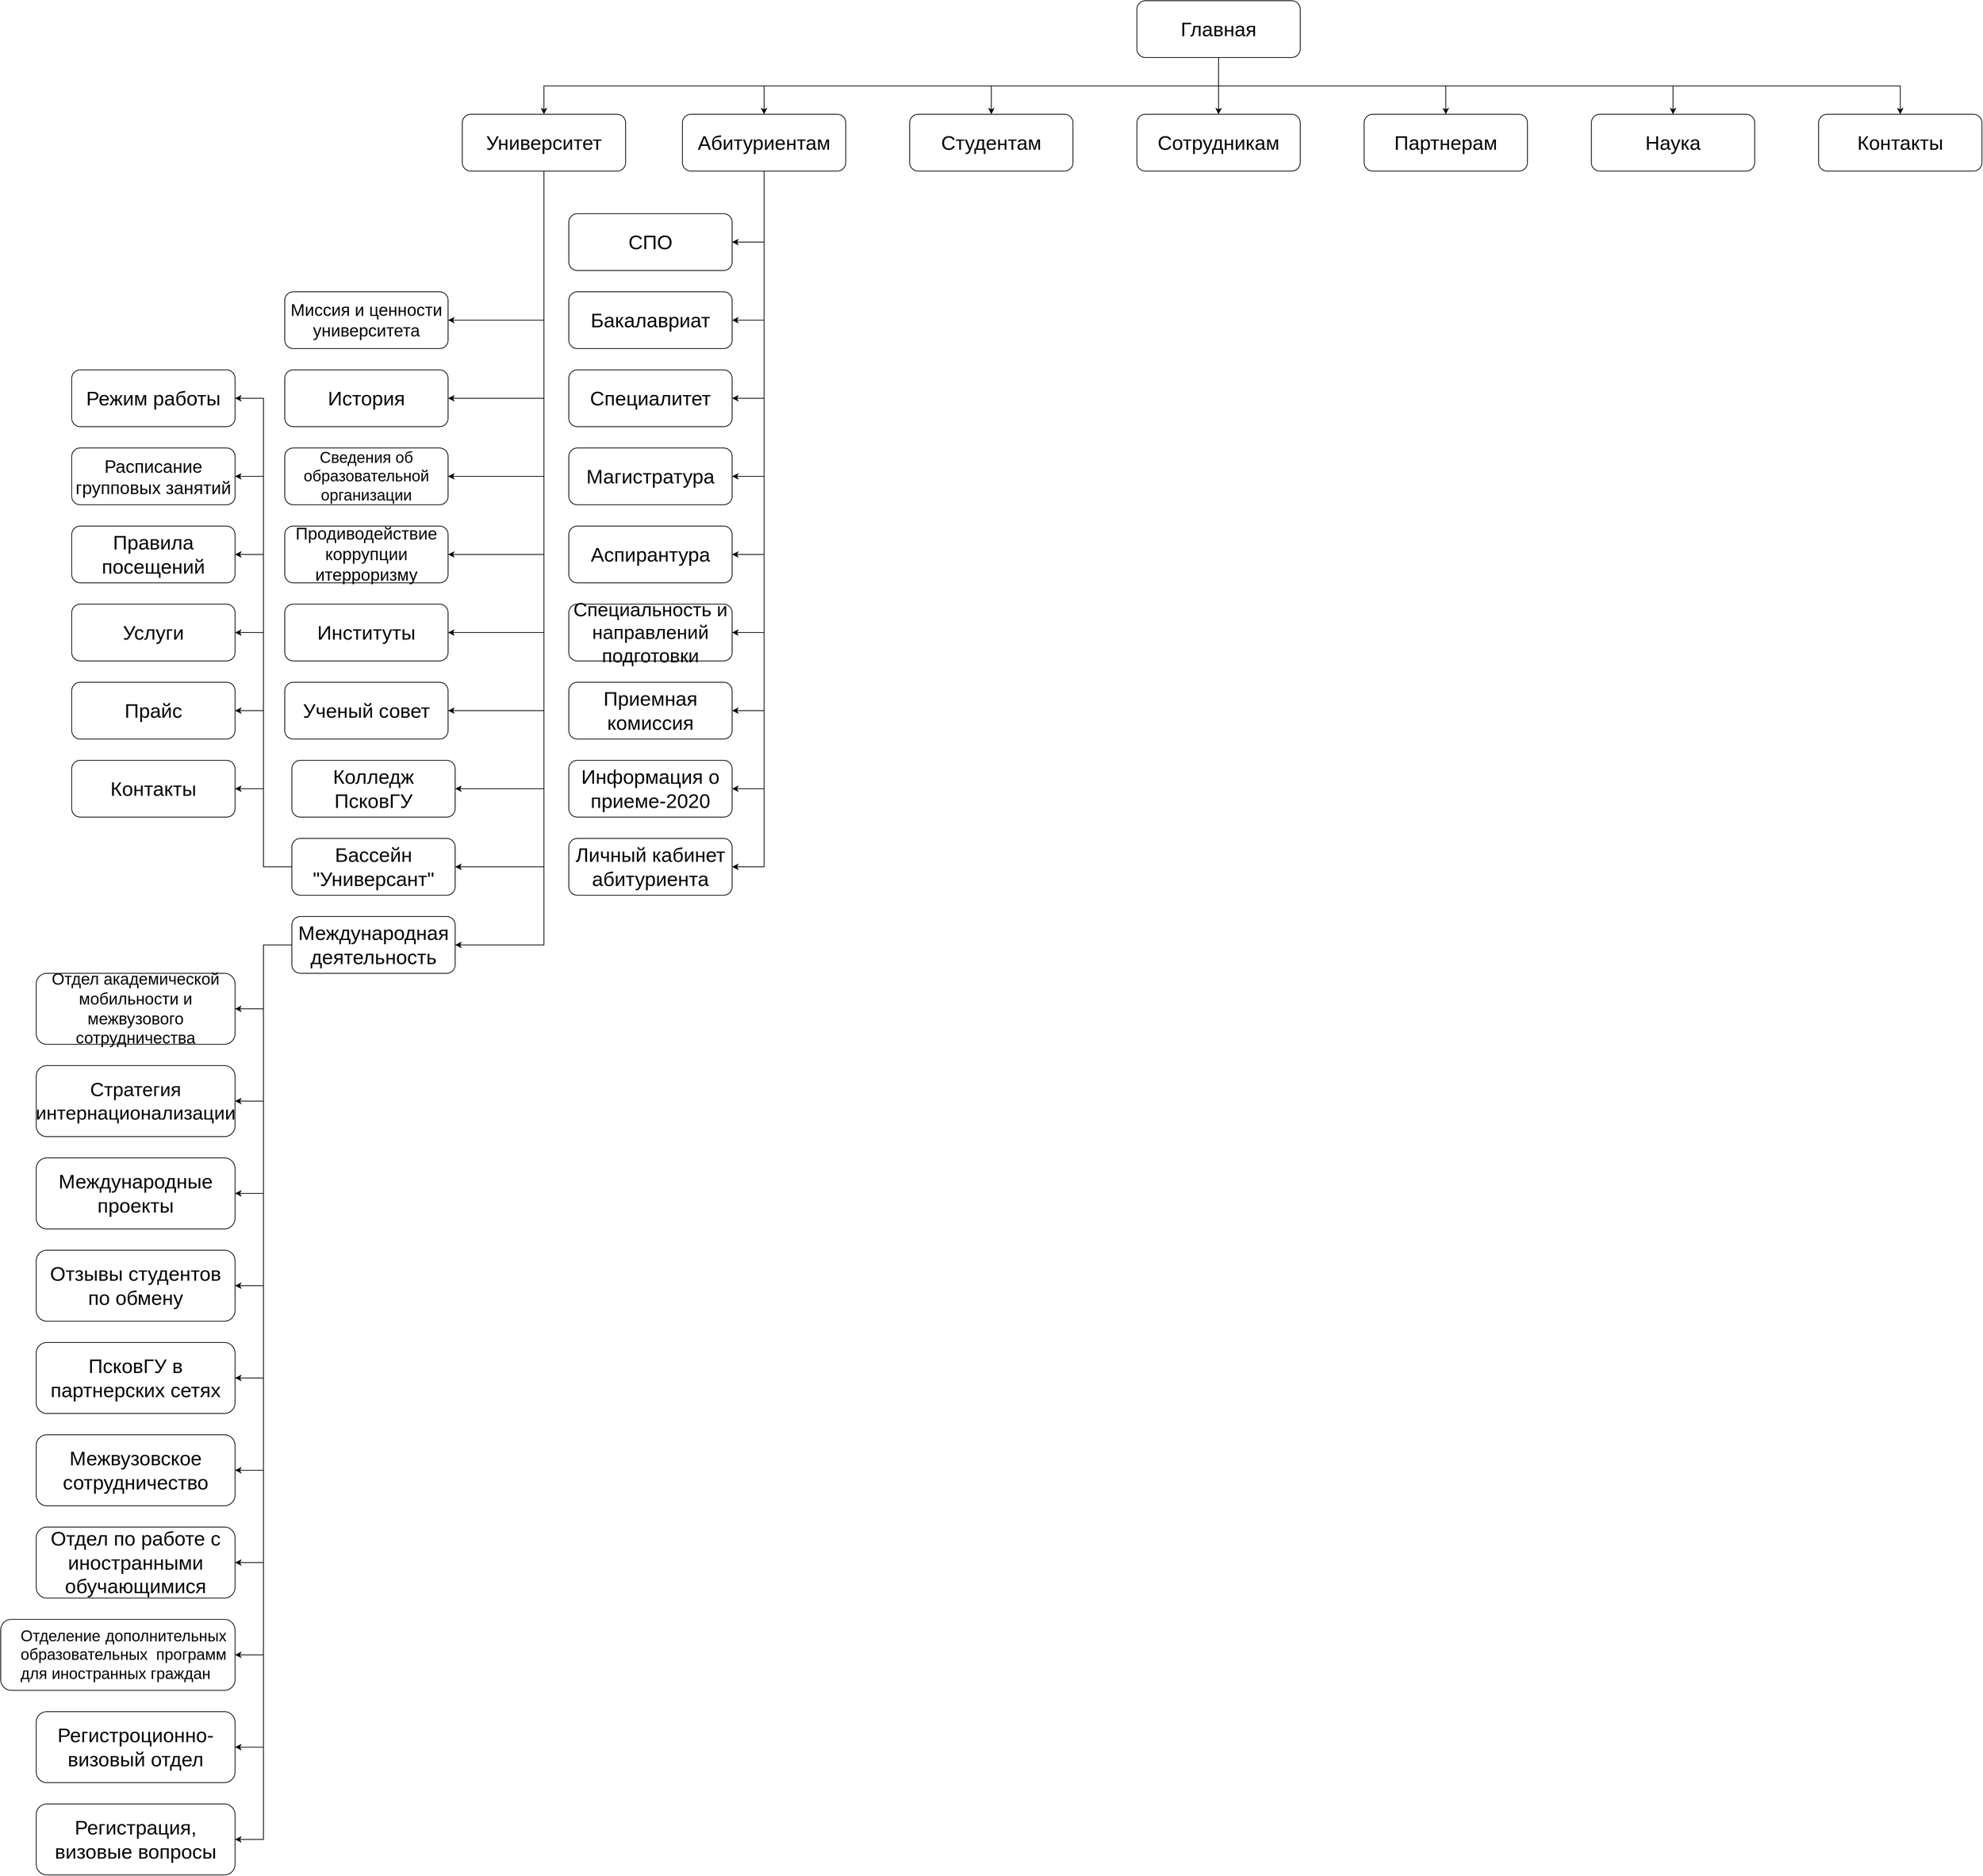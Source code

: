 <mxfile version="20.8.20" type="github">
  <diagram name="Page-1" id="2c0d36ab-eaac-3732-788b-9136903baeff">
    <mxGraphModel dx="4130.5" dy="1369" grid="1" gridSize="10" guides="1" tooltips="1" connect="1" arrows="1" fold="1" page="1" pageScale="1.5" pageWidth="1169" pageHeight="827" background="none" math="0" shadow="0">
      <root>
        <mxCell id="0" />
        <mxCell id="1" parent="0" />
        <mxCell id="hjXKdelXAHmComiaKtAr-131" style="edgeStyle=orthogonalEdgeStyle;rounded=0;orthogonalLoop=1;jettySize=auto;html=1;exitX=0.5;exitY=1;exitDx=0;exitDy=0;entryX=0.5;entryY=0;entryDx=0;entryDy=0;fontSize=28;" edge="1" parent="1" source="hjXKdelXAHmComiaKtAr-123" target="hjXKdelXAHmComiaKtAr-130">
          <mxGeometry relative="1" as="geometry" />
        </mxCell>
        <mxCell id="hjXKdelXAHmComiaKtAr-132" style="edgeStyle=orthogonalEdgeStyle;rounded=0;orthogonalLoop=1;jettySize=auto;html=1;exitX=0.5;exitY=1;exitDx=0;exitDy=0;entryX=0.5;entryY=0;entryDx=0;entryDy=0;fontSize=28;" edge="1" parent="1" source="hjXKdelXAHmComiaKtAr-123" target="hjXKdelXAHmComiaKtAr-124">
          <mxGeometry relative="1" as="geometry" />
        </mxCell>
        <mxCell id="hjXKdelXAHmComiaKtAr-133" style="edgeStyle=orthogonalEdgeStyle;rounded=0;orthogonalLoop=1;jettySize=auto;html=1;exitX=0.5;exitY=1;exitDx=0;exitDy=0;entryX=0.5;entryY=0;entryDx=0;entryDy=0;fontSize=28;" edge="1" parent="1" source="hjXKdelXAHmComiaKtAr-123" target="hjXKdelXAHmComiaKtAr-125">
          <mxGeometry relative="1" as="geometry" />
        </mxCell>
        <mxCell id="hjXKdelXAHmComiaKtAr-134" style="edgeStyle=orthogonalEdgeStyle;rounded=0;orthogonalLoop=1;jettySize=auto;html=1;exitX=0.5;exitY=1;exitDx=0;exitDy=0;entryX=0.5;entryY=0;entryDx=0;entryDy=0;fontSize=28;" edge="1" parent="1" source="hjXKdelXAHmComiaKtAr-123" target="hjXKdelXAHmComiaKtAr-126">
          <mxGeometry relative="1" as="geometry" />
        </mxCell>
        <mxCell id="hjXKdelXAHmComiaKtAr-135" style="edgeStyle=orthogonalEdgeStyle;rounded=0;orthogonalLoop=1;jettySize=auto;html=1;exitX=0.5;exitY=1;exitDx=0;exitDy=0;entryX=0.5;entryY=0;entryDx=0;entryDy=0;fontSize=28;" edge="1" parent="1" source="hjXKdelXAHmComiaKtAr-123" target="hjXKdelXAHmComiaKtAr-129">
          <mxGeometry relative="1" as="geometry" />
        </mxCell>
        <mxCell id="hjXKdelXAHmComiaKtAr-136" style="edgeStyle=orthogonalEdgeStyle;rounded=0;orthogonalLoop=1;jettySize=auto;html=1;exitX=0.5;exitY=1;exitDx=0;exitDy=0;entryX=0.5;entryY=0;entryDx=0;entryDy=0;fontSize=28;" edge="1" parent="1" source="hjXKdelXAHmComiaKtAr-123" target="hjXKdelXAHmComiaKtAr-128">
          <mxGeometry relative="1" as="geometry" />
        </mxCell>
        <mxCell id="hjXKdelXAHmComiaKtAr-137" style="edgeStyle=orthogonalEdgeStyle;rounded=0;orthogonalLoop=1;jettySize=auto;html=1;exitX=0.5;exitY=1;exitDx=0;exitDy=0;fontSize=28;" edge="1" parent="1" source="hjXKdelXAHmComiaKtAr-123" target="hjXKdelXAHmComiaKtAr-127">
          <mxGeometry relative="1" as="geometry" />
        </mxCell>
        <mxCell id="hjXKdelXAHmComiaKtAr-123" value="&lt;font style=&quot;font-size: 28px;&quot;&gt;Главная&lt;/font&gt;" style="rounded=1;whiteSpace=wrap;html=1;" vertex="1" parent="1">
          <mxGeometry x="640" y="80" width="230" height="80" as="geometry" />
        </mxCell>
        <mxCell id="hjXKdelXAHmComiaKtAr-201" style="edgeStyle=orthogonalEdgeStyle;rounded=0;orthogonalLoop=1;jettySize=auto;html=1;exitX=0.5;exitY=1;exitDx=0;exitDy=0;entryX=1;entryY=0.5;entryDx=0;entryDy=0;fontFamily=Helvetica;fontSize=27;fontColor=#000000;" edge="1" parent="1" source="hjXKdelXAHmComiaKtAr-124" target="hjXKdelXAHmComiaKtAr-200">
          <mxGeometry relative="1" as="geometry" />
        </mxCell>
        <mxCell id="hjXKdelXAHmComiaKtAr-202" style="edgeStyle=orthogonalEdgeStyle;rounded=0;orthogonalLoop=1;jettySize=auto;html=1;exitX=0.5;exitY=1;exitDx=0;exitDy=0;entryX=1;entryY=0.5;entryDx=0;entryDy=0;fontFamily=Helvetica;fontSize=27;fontColor=#000000;" edge="1" parent="1" source="hjXKdelXAHmComiaKtAr-124" target="hjXKdelXAHmComiaKtAr-199">
          <mxGeometry relative="1" as="geometry" />
        </mxCell>
        <mxCell id="hjXKdelXAHmComiaKtAr-203" style="edgeStyle=orthogonalEdgeStyle;rounded=0;orthogonalLoop=1;jettySize=auto;html=1;exitX=0.5;exitY=1;exitDx=0;exitDy=0;entryX=1;entryY=0.5;entryDx=0;entryDy=0;fontFamily=Helvetica;fontSize=27;fontColor=#000000;" edge="1" parent="1" source="hjXKdelXAHmComiaKtAr-124" target="hjXKdelXAHmComiaKtAr-198">
          <mxGeometry relative="1" as="geometry" />
        </mxCell>
        <mxCell id="hjXKdelXAHmComiaKtAr-204" style="edgeStyle=orthogonalEdgeStyle;rounded=0;orthogonalLoop=1;jettySize=auto;html=1;exitX=0.5;exitY=1;exitDx=0;exitDy=0;entryX=1;entryY=0.5;entryDx=0;entryDy=0;fontFamily=Helvetica;fontSize=27;fontColor=#000000;" edge="1" parent="1" source="hjXKdelXAHmComiaKtAr-124" target="hjXKdelXAHmComiaKtAr-197">
          <mxGeometry relative="1" as="geometry" />
        </mxCell>
        <mxCell id="hjXKdelXAHmComiaKtAr-205" style="edgeStyle=orthogonalEdgeStyle;rounded=0;orthogonalLoop=1;jettySize=auto;html=1;exitX=0.5;exitY=1;exitDx=0;exitDy=0;entryX=1;entryY=0.5;entryDx=0;entryDy=0;fontFamily=Helvetica;fontSize=27;fontColor=#000000;" edge="1" parent="1" source="hjXKdelXAHmComiaKtAr-124" target="hjXKdelXAHmComiaKtAr-196">
          <mxGeometry relative="1" as="geometry" />
        </mxCell>
        <mxCell id="hjXKdelXAHmComiaKtAr-206" style="edgeStyle=orthogonalEdgeStyle;rounded=0;orthogonalLoop=1;jettySize=auto;html=1;exitX=0.5;exitY=1;exitDx=0;exitDy=0;entryX=1;entryY=0.5;entryDx=0;entryDy=0;fontFamily=Helvetica;fontSize=27;fontColor=#000000;" edge="1" parent="1" source="hjXKdelXAHmComiaKtAr-124" target="hjXKdelXAHmComiaKtAr-195">
          <mxGeometry relative="1" as="geometry" />
        </mxCell>
        <mxCell id="hjXKdelXAHmComiaKtAr-207" style="edgeStyle=orthogonalEdgeStyle;rounded=0;orthogonalLoop=1;jettySize=auto;html=1;exitX=0.5;exitY=1;exitDx=0;exitDy=0;entryX=1;entryY=0.5;entryDx=0;entryDy=0;fontFamily=Helvetica;fontSize=27;fontColor=#000000;" edge="1" parent="1" source="hjXKdelXAHmComiaKtAr-124" target="hjXKdelXAHmComiaKtAr-194">
          <mxGeometry relative="1" as="geometry" />
        </mxCell>
        <mxCell id="hjXKdelXAHmComiaKtAr-208" style="edgeStyle=orthogonalEdgeStyle;rounded=0;orthogonalLoop=1;jettySize=auto;html=1;exitX=0.5;exitY=1;exitDx=0;exitDy=0;entryX=1;entryY=0.5;entryDx=0;entryDy=0;fontFamily=Helvetica;fontSize=27;fontColor=#000000;" edge="1" parent="1" source="hjXKdelXAHmComiaKtAr-124" target="hjXKdelXAHmComiaKtAr-192">
          <mxGeometry relative="1" as="geometry" />
        </mxCell>
        <mxCell id="hjXKdelXAHmComiaKtAr-209" style="edgeStyle=orthogonalEdgeStyle;rounded=0;orthogonalLoop=1;jettySize=auto;html=1;exitX=0.5;exitY=1;exitDx=0;exitDy=0;entryX=1;entryY=0.5;entryDx=0;entryDy=0;fontFamily=Helvetica;fontSize=27;fontColor=#000000;" edge="1" parent="1" source="hjXKdelXAHmComiaKtAr-124" target="hjXKdelXAHmComiaKtAr-193">
          <mxGeometry relative="1" as="geometry" />
        </mxCell>
        <mxCell id="hjXKdelXAHmComiaKtAr-124" value="&lt;font style=&quot;font-size: 28px;&quot;&gt;Абитуриентам&lt;/font&gt;" style="rounded=1;whiteSpace=wrap;html=1;" vertex="1" parent="1">
          <mxGeometry y="240" width="230" height="80" as="geometry" />
        </mxCell>
        <mxCell id="hjXKdelXAHmComiaKtAr-125" value="&lt;font style=&quot;font-size: 28px;&quot;&gt;Студентам&lt;/font&gt;" style="rounded=1;whiteSpace=wrap;html=1;" vertex="1" parent="1">
          <mxGeometry x="320" y="240" width="230" height="80" as="geometry" />
        </mxCell>
        <mxCell id="hjXKdelXAHmComiaKtAr-126" value="&lt;font style=&quot;font-size: 28px;&quot;&gt;Сотрудникам&lt;/font&gt;" style="rounded=1;whiteSpace=wrap;html=1;" vertex="1" parent="1">
          <mxGeometry x="640" y="240" width="230" height="80" as="geometry" />
        </mxCell>
        <mxCell id="hjXKdelXAHmComiaKtAr-127" value="&lt;font style=&quot;font-size: 28px;&quot;&gt;Партнерам&lt;/font&gt;" style="rounded=1;whiteSpace=wrap;html=1;" vertex="1" parent="1">
          <mxGeometry x="960" y="240" width="230" height="80" as="geometry" />
        </mxCell>
        <mxCell id="hjXKdelXAHmComiaKtAr-128" value="&lt;font style=&quot;font-size: 28px;&quot;&gt;Наука&lt;/font&gt;" style="rounded=1;whiteSpace=wrap;html=1;" vertex="1" parent="1">
          <mxGeometry x="1280" y="240" width="230" height="80" as="geometry" />
        </mxCell>
        <mxCell id="hjXKdelXAHmComiaKtAr-129" value="&lt;font style=&quot;font-size: 28px;&quot;&gt;Контакты&lt;/font&gt;" style="rounded=1;whiteSpace=wrap;html=1;" vertex="1" parent="1">
          <mxGeometry x="1600" y="240" width="230" height="80" as="geometry" />
        </mxCell>
        <mxCell id="hjXKdelXAHmComiaKtAr-148" style="edgeStyle=orthogonalEdgeStyle;rounded=0;orthogonalLoop=1;jettySize=auto;html=1;exitX=0.5;exitY=1;exitDx=0;exitDy=0;entryX=1;entryY=0.5;entryDx=0;entryDy=0;fontSize=24;" edge="1" parent="1" source="hjXKdelXAHmComiaKtAr-130" target="hjXKdelXAHmComiaKtAr-147">
          <mxGeometry relative="1" as="geometry" />
        </mxCell>
        <mxCell id="hjXKdelXAHmComiaKtAr-149" style="edgeStyle=orthogonalEdgeStyle;rounded=0;orthogonalLoop=1;jettySize=auto;html=1;exitX=0.5;exitY=1;exitDx=0;exitDy=0;entryX=1;entryY=0.5;entryDx=0;entryDy=0;fontSize=24;" edge="1" parent="1" source="hjXKdelXAHmComiaKtAr-130" target="hjXKdelXAHmComiaKtAr-146">
          <mxGeometry relative="1" as="geometry" />
        </mxCell>
        <mxCell id="hjXKdelXAHmComiaKtAr-150" style="edgeStyle=orthogonalEdgeStyle;rounded=0;orthogonalLoop=1;jettySize=auto;html=1;exitX=0.5;exitY=1;exitDx=0;exitDy=0;entryX=1;entryY=0.5;entryDx=0;entryDy=0;fontSize=24;" edge="1" parent="1" source="hjXKdelXAHmComiaKtAr-130" target="hjXKdelXAHmComiaKtAr-145">
          <mxGeometry relative="1" as="geometry" />
        </mxCell>
        <mxCell id="hjXKdelXAHmComiaKtAr-151" style="edgeStyle=orthogonalEdgeStyle;rounded=0;orthogonalLoop=1;jettySize=auto;html=1;exitX=0.5;exitY=1;exitDx=0;exitDy=0;entryX=1;entryY=0.5;entryDx=0;entryDy=0;fontSize=24;" edge="1" parent="1" source="hjXKdelXAHmComiaKtAr-130" target="hjXKdelXAHmComiaKtAr-144">
          <mxGeometry relative="1" as="geometry" />
        </mxCell>
        <mxCell id="hjXKdelXAHmComiaKtAr-152" style="edgeStyle=orthogonalEdgeStyle;rounded=0;orthogonalLoop=1;jettySize=auto;html=1;exitX=0.5;exitY=1;exitDx=0;exitDy=0;entryX=1;entryY=0.5;entryDx=0;entryDy=0;fontSize=24;" edge="1" parent="1" source="hjXKdelXAHmComiaKtAr-130" target="hjXKdelXAHmComiaKtAr-143">
          <mxGeometry relative="1" as="geometry" />
        </mxCell>
        <mxCell id="hjXKdelXAHmComiaKtAr-153" style="edgeStyle=orthogonalEdgeStyle;rounded=0;orthogonalLoop=1;jettySize=auto;html=1;exitX=0.5;exitY=1;exitDx=0;exitDy=0;entryX=1;entryY=0.5;entryDx=0;entryDy=0;fontSize=24;" edge="1" parent="1" source="hjXKdelXAHmComiaKtAr-130" target="hjXKdelXAHmComiaKtAr-142">
          <mxGeometry relative="1" as="geometry" />
        </mxCell>
        <mxCell id="hjXKdelXAHmComiaKtAr-154" style="edgeStyle=orthogonalEdgeStyle;rounded=0;orthogonalLoop=1;jettySize=auto;html=1;exitX=0.5;exitY=1;exitDx=0;exitDy=0;entryX=1;entryY=0.5;entryDx=0;entryDy=0;fontSize=24;" edge="1" parent="1" source="hjXKdelXAHmComiaKtAr-130" target="hjXKdelXAHmComiaKtAr-141">
          <mxGeometry relative="1" as="geometry" />
        </mxCell>
        <mxCell id="hjXKdelXAHmComiaKtAr-155" style="edgeStyle=orthogonalEdgeStyle;rounded=0;orthogonalLoop=1;jettySize=auto;html=1;exitX=0.5;exitY=1;exitDx=0;exitDy=0;entryX=1;entryY=0.5;entryDx=0;entryDy=0;fontSize=24;" edge="1" parent="1" source="hjXKdelXAHmComiaKtAr-130" target="hjXKdelXAHmComiaKtAr-140">
          <mxGeometry relative="1" as="geometry" />
        </mxCell>
        <mxCell id="hjXKdelXAHmComiaKtAr-156" style="edgeStyle=orthogonalEdgeStyle;rounded=0;orthogonalLoop=1;jettySize=auto;html=1;exitX=0.5;exitY=1;exitDx=0;exitDy=0;entryX=1;entryY=0.5;entryDx=0;entryDy=0;fontSize=24;" edge="1" parent="1" source="hjXKdelXAHmComiaKtAr-130" target="hjXKdelXAHmComiaKtAr-139">
          <mxGeometry relative="1" as="geometry" />
        </mxCell>
        <mxCell id="hjXKdelXAHmComiaKtAr-130" value="&lt;font style=&quot;font-size: 28px;&quot;&gt;Университет&lt;/font&gt;" style="rounded=1;whiteSpace=wrap;html=1;" vertex="1" parent="1">
          <mxGeometry x="-310" y="240" width="230" height="80" as="geometry" />
        </mxCell>
        <mxCell id="hjXKdelXAHmComiaKtAr-139" value="&lt;font style=&quot;font-size: 24px;&quot;&gt;Миссия и ценности университета&lt;/font&gt;" style="rounded=1;whiteSpace=wrap;html=1;" vertex="1" parent="1">
          <mxGeometry x="-560" y="490" width="230" height="80" as="geometry" />
        </mxCell>
        <mxCell id="hjXKdelXAHmComiaKtAr-140" value="&lt;font style=&quot;font-size: 28px;&quot;&gt;История&lt;/font&gt;" style="rounded=1;whiteSpace=wrap;html=1;" vertex="1" parent="1">
          <mxGeometry x="-560" y="600" width="230" height="80" as="geometry" />
        </mxCell>
        <mxCell id="hjXKdelXAHmComiaKtAr-141" value="&lt;font style=&quot;font-size: 22px;&quot;&gt;Сведения об образовательной организации&lt;/font&gt;" style="rounded=1;whiteSpace=wrap;html=1;" vertex="1" parent="1">
          <mxGeometry x="-560" y="710" width="230" height="80" as="geometry" />
        </mxCell>
        <mxCell id="hjXKdelXAHmComiaKtAr-142" value="&lt;font style=&quot;font-size: 24px;&quot;&gt;Продиводействие коррупции итерроризму&lt;/font&gt;" style="rounded=1;whiteSpace=wrap;html=1;" vertex="1" parent="1">
          <mxGeometry x="-560" y="820" width="230" height="80" as="geometry" />
        </mxCell>
        <mxCell id="hjXKdelXAHmComiaKtAr-143" value="&lt;font style=&quot;font-size: 28px;&quot;&gt;Институты&lt;/font&gt;" style="rounded=1;whiteSpace=wrap;html=1;" vertex="1" parent="1">
          <mxGeometry x="-560" y="930" width="230" height="80" as="geometry" />
        </mxCell>
        <mxCell id="hjXKdelXAHmComiaKtAr-144" value="&lt;font style=&quot;font-size: 28px;&quot;&gt;Ученый совет&lt;/font&gt;" style="rounded=1;whiteSpace=wrap;html=1;" vertex="1" parent="1">
          <mxGeometry x="-560" y="1040" width="230" height="80" as="geometry" />
        </mxCell>
        <mxCell id="hjXKdelXAHmComiaKtAr-145" value="&lt;font style=&quot;font-size: 28px;&quot;&gt;Колледж ПсковГУ&lt;/font&gt;" style="rounded=1;whiteSpace=wrap;html=1;" vertex="1" parent="1">
          <mxGeometry x="-550" y="1150" width="230" height="80" as="geometry" />
        </mxCell>
        <mxCell id="hjXKdelXAHmComiaKtAr-164" style="edgeStyle=orthogonalEdgeStyle;rounded=0;orthogonalLoop=1;jettySize=auto;html=1;exitX=0;exitY=0.5;exitDx=0;exitDy=0;entryX=1;entryY=0.5;entryDx=0;entryDy=0;fontSize=25;" edge="1" parent="1" source="hjXKdelXAHmComiaKtAr-146" target="hjXKdelXAHmComiaKtAr-163">
          <mxGeometry relative="1" as="geometry" />
        </mxCell>
        <mxCell id="hjXKdelXAHmComiaKtAr-165" style="edgeStyle=orthogonalEdgeStyle;rounded=0;orthogonalLoop=1;jettySize=auto;html=1;exitX=0;exitY=0.5;exitDx=0;exitDy=0;entryX=1;entryY=0.5;entryDx=0;entryDy=0;fontSize=25;" edge="1" parent="1" source="hjXKdelXAHmComiaKtAr-146" target="hjXKdelXAHmComiaKtAr-162">
          <mxGeometry relative="1" as="geometry" />
        </mxCell>
        <mxCell id="hjXKdelXAHmComiaKtAr-166" style="edgeStyle=orthogonalEdgeStyle;rounded=0;orthogonalLoop=1;jettySize=auto;html=1;exitX=0;exitY=0.5;exitDx=0;exitDy=0;entryX=1;entryY=0.5;entryDx=0;entryDy=0;fontSize=25;" edge="1" parent="1" source="hjXKdelXAHmComiaKtAr-146" target="hjXKdelXAHmComiaKtAr-161">
          <mxGeometry relative="1" as="geometry" />
        </mxCell>
        <mxCell id="hjXKdelXAHmComiaKtAr-167" style="edgeStyle=orthogonalEdgeStyle;rounded=0;orthogonalLoop=1;jettySize=auto;html=1;exitX=0;exitY=0.5;exitDx=0;exitDy=0;entryX=1;entryY=0.5;entryDx=0;entryDy=0;fontSize=25;" edge="1" parent="1" source="hjXKdelXAHmComiaKtAr-146" target="hjXKdelXAHmComiaKtAr-160">
          <mxGeometry relative="1" as="geometry" />
        </mxCell>
        <mxCell id="hjXKdelXAHmComiaKtAr-168" style="edgeStyle=orthogonalEdgeStyle;rounded=0;orthogonalLoop=1;jettySize=auto;html=1;exitX=0;exitY=0.5;exitDx=0;exitDy=0;entryX=1;entryY=0.5;entryDx=0;entryDy=0;fontSize=25;" edge="1" parent="1" source="hjXKdelXAHmComiaKtAr-146" target="hjXKdelXAHmComiaKtAr-159">
          <mxGeometry relative="1" as="geometry" />
        </mxCell>
        <mxCell id="hjXKdelXAHmComiaKtAr-169" style="edgeStyle=orthogonalEdgeStyle;rounded=0;orthogonalLoop=1;jettySize=auto;html=1;exitX=0;exitY=0.5;exitDx=0;exitDy=0;entryX=1;entryY=0.5;entryDx=0;entryDy=0;fontSize=25;" edge="1" parent="1" source="hjXKdelXAHmComiaKtAr-146" target="hjXKdelXAHmComiaKtAr-158">
          <mxGeometry relative="1" as="geometry" />
        </mxCell>
        <mxCell id="hjXKdelXAHmComiaKtAr-146" value="&lt;font style=&quot;font-size: 28px;&quot;&gt;Бассейн &quot;Универсант&quot;&lt;/font&gt;" style="rounded=1;whiteSpace=wrap;html=1;" vertex="1" parent="1">
          <mxGeometry x="-550" y="1260" width="230" height="80" as="geometry" />
        </mxCell>
        <mxCell id="hjXKdelXAHmComiaKtAr-180" style="edgeStyle=orthogonalEdgeStyle;rounded=0;orthogonalLoop=1;jettySize=auto;html=1;exitX=0;exitY=0.5;exitDx=0;exitDy=0;entryX=1;entryY=0.5;entryDx=0;entryDy=0;fontFamily=Helvetica;fontSize=22;fontColor=#000000;" edge="1" parent="1" source="hjXKdelXAHmComiaKtAr-147" target="hjXKdelXAHmComiaKtAr-170">
          <mxGeometry relative="1" as="geometry" />
        </mxCell>
        <mxCell id="hjXKdelXAHmComiaKtAr-182" style="edgeStyle=orthogonalEdgeStyle;rounded=0;orthogonalLoop=1;jettySize=auto;html=1;exitX=0;exitY=0.5;exitDx=0;exitDy=0;entryX=1;entryY=0.5;entryDx=0;entryDy=0;fontFamily=Helvetica;fontSize=22;fontColor=#000000;" edge="1" parent="1" source="hjXKdelXAHmComiaKtAr-147" target="hjXKdelXAHmComiaKtAr-171">
          <mxGeometry relative="1" as="geometry" />
        </mxCell>
        <mxCell id="hjXKdelXAHmComiaKtAr-183" style="edgeStyle=orthogonalEdgeStyle;rounded=0;orthogonalLoop=1;jettySize=auto;html=1;exitX=0;exitY=0.5;exitDx=0;exitDy=0;entryX=1;entryY=0.5;entryDx=0;entryDy=0;fontFamily=Helvetica;fontSize=22;fontColor=#000000;" edge="1" parent="1" source="hjXKdelXAHmComiaKtAr-147" target="hjXKdelXAHmComiaKtAr-172">
          <mxGeometry relative="1" as="geometry" />
        </mxCell>
        <mxCell id="hjXKdelXAHmComiaKtAr-184" style="edgeStyle=orthogonalEdgeStyle;rounded=0;orthogonalLoop=1;jettySize=auto;html=1;exitX=0;exitY=0.5;exitDx=0;exitDy=0;entryX=1;entryY=0.5;entryDx=0;entryDy=0;fontFamily=Helvetica;fontSize=22;fontColor=#000000;" edge="1" parent="1" source="hjXKdelXAHmComiaKtAr-147" target="hjXKdelXAHmComiaKtAr-173">
          <mxGeometry relative="1" as="geometry" />
        </mxCell>
        <mxCell id="hjXKdelXAHmComiaKtAr-185" style="edgeStyle=orthogonalEdgeStyle;rounded=0;orthogonalLoop=1;jettySize=auto;html=1;exitX=0;exitY=0.5;exitDx=0;exitDy=0;entryX=1;entryY=0.5;entryDx=0;entryDy=0;fontFamily=Helvetica;fontSize=22;fontColor=#000000;" edge="1" parent="1" source="hjXKdelXAHmComiaKtAr-147" target="hjXKdelXAHmComiaKtAr-174">
          <mxGeometry relative="1" as="geometry" />
        </mxCell>
        <mxCell id="hjXKdelXAHmComiaKtAr-186" style="edgeStyle=orthogonalEdgeStyle;rounded=0;orthogonalLoop=1;jettySize=auto;html=1;exitX=0;exitY=0.5;exitDx=0;exitDy=0;entryX=1;entryY=0.5;entryDx=0;entryDy=0;fontFamily=Helvetica;fontSize=22;fontColor=#000000;" edge="1" parent="1" source="hjXKdelXAHmComiaKtAr-147" target="hjXKdelXAHmComiaKtAr-175">
          <mxGeometry relative="1" as="geometry" />
        </mxCell>
        <mxCell id="hjXKdelXAHmComiaKtAr-187" style="edgeStyle=orthogonalEdgeStyle;rounded=0;orthogonalLoop=1;jettySize=auto;html=1;exitX=0;exitY=0.5;exitDx=0;exitDy=0;entryX=1;entryY=0.5;entryDx=0;entryDy=0;fontFamily=Helvetica;fontSize=22;fontColor=#000000;" edge="1" parent="1" source="hjXKdelXAHmComiaKtAr-147" target="hjXKdelXAHmComiaKtAr-176">
          <mxGeometry relative="1" as="geometry" />
        </mxCell>
        <mxCell id="hjXKdelXAHmComiaKtAr-188" style="edgeStyle=orthogonalEdgeStyle;rounded=0;orthogonalLoop=1;jettySize=auto;html=1;exitX=0;exitY=0.5;exitDx=0;exitDy=0;entryX=1;entryY=0.5;entryDx=0;entryDy=0;fontFamily=Helvetica;fontSize=22;fontColor=#000000;" edge="1" parent="1" source="hjXKdelXAHmComiaKtAr-147" target="hjXKdelXAHmComiaKtAr-177">
          <mxGeometry relative="1" as="geometry" />
        </mxCell>
        <mxCell id="hjXKdelXAHmComiaKtAr-189" style="edgeStyle=orthogonalEdgeStyle;rounded=0;orthogonalLoop=1;jettySize=auto;html=1;exitX=0;exitY=0.5;exitDx=0;exitDy=0;entryX=1;entryY=0.5;entryDx=0;entryDy=0;fontFamily=Helvetica;fontSize=22;fontColor=#000000;" edge="1" parent="1" source="hjXKdelXAHmComiaKtAr-147" target="hjXKdelXAHmComiaKtAr-178">
          <mxGeometry relative="1" as="geometry" />
        </mxCell>
        <mxCell id="hjXKdelXAHmComiaKtAr-191" style="edgeStyle=orthogonalEdgeStyle;rounded=0;orthogonalLoop=1;jettySize=auto;html=1;exitX=0;exitY=0.5;exitDx=0;exitDy=0;entryX=1;entryY=0.5;entryDx=0;entryDy=0;fontFamily=Helvetica;fontSize=22;fontColor=#000000;" edge="1" parent="1" source="hjXKdelXAHmComiaKtAr-147" target="hjXKdelXAHmComiaKtAr-179">
          <mxGeometry relative="1" as="geometry" />
        </mxCell>
        <mxCell id="hjXKdelXAHmComiaKtAr-147" value="&lt;font style=&quot;font-size: 28px;&quot;&gt;Международная деятельность&lt;/font&gt;" style="rounded=1;whiteSpace=wrap;html=1;" vertex="1" parent="1">
          <mxGeometry x="-550" y="1370" width="230" height="80" as="geometry" />
        </mxCell>
        <mxCell id="hjXKdelXAHmComiaKtAr-158" value="&lt;font style=&quot;font-size: 28px;&quot;&gt;Контакты&lt;/font&gt;" style="rounded=1;whiteSpace=wrap;html=1;" vertex="1" parent="1">
          <mxGeometry x="-860" y="1150" width="230" height="80" as="geometry" />
        </mxCell>
        <mxCell id="hjXKdelXAHmComiaKtAr-159" value="&lt;font style=&quot;font-size: 28px;&quot;&gt;Прайс&lt;/font&gt;" style="rounded=1;whiteSpace=wrap;html=1;" vertex="1" parent="1">
          <mxGeometry x="-860" y="1040" width="230" height="80" as="geometry" />
        </mxCell>
        <mxCell id="hjXKdelXAHmComiaKtAr-160" value="&lt;font style=&quot;font-size: 28px;&quot;&gt;Услуги&lt;/font&gt;" style="rounded=1;whiteSpace=wrap;html=1;" vertex="1" parent="1">
          <mxGeometry x="-860" y="930" width="230" height="80" as="geometry" />
        </mxCell>
        <mxCell id="hjXKdelXAHmComiaKtAr-161" value="&lt;font style=&quot;font-size: 28px;&quot;&gt;Правила посещений&lt;/font&gt;" style="rounded=1;whiteSpace=wrap;html=1;" vertex="1" parent="1">
          <mxGeometry x="-860" y="820" width="230" height="80" as="geometry" />
        </mxCell>
        <mxCell id="hjXKdelXAHmComiaKtAr-162" value="&lt;font style=&quot;font-size: 25px;&quot;&gt;Расписание групповых занятий&lt;/font&gt;" style="rounded=1;whiteSpace=wrap;html=1;" vertex="1" parent="1">
          <mxGeometry x="-860" y="710" width="230" height="80" as="geometry" />
        </mxCell>
        <mxCell id="hjXKdelXAHmComiaKtAr-163" value="&lt;font style=&quot;font-size: 28px;&quot;&gt;Режим работы&lt;/font&gt;" style="rounded=1;whiteSpace=wrap;html=1;" vertex="1" parent="1">
          <mxGeometry x="-860" y="600" width="230" height="80" as="geometry" />
        </mxCell>
        <mxCell id="hjXKdelXAHmComiaKtAr-170" value="&lt;font style=&quot;font-size: 23px;&quot;&gt;Отдел академической мобильности и межвузового сотрудничества&lt;/font&gt;" style="rounded=1;whiteSpace=wrap;html=1;" vertex="1" parent="1">
          <mxGeometry x="-910" y="1450" width="280" height="100" as="geometry" />
        </mxCell>
        <mxCell id="hjXKdelXAHmComiaKtAr-171" value="&lt;font style=&quot;font-size: 27px;&quot;&gt;Стратегия интернационализации&lt;/font&gt;" style="rounded=1;whiteSpace=wrap;html=1;" vertex="1" parent="1">
          <mxGeometry x="-910" y="1580" width="280" height="100" as="geometry" />
        </mxCell>
        <mxCell id="hjXKdelXAHmComiaKtAr-172" value="&lt;font style=&quot;font-size: 28px;&quot;&gt;Международные проекты&lt;/font&gt;" style="rounded=1;whiteSpace=wrap;html=1;" vertex="1" parent="1">
          <mxGeometry x="-910" y="1710" width="280" height="100" as="geometry" />
        </mxCell>
        <mxCell id="hjXKdelXAHmComiaKtAr-173" value="&lt;font style=&quot;font-size: 28px;&quot;&gt;Отзывы студентов по обмену&lt;/font&gt;" style="rounded=1;whiteSpace=wrap;html=1;" vertex="1" parent="1">
          <mxGeometry x="-910" y="1840" width="280" height="100" as="geometry" />
        </mxCell>
        <mxCell id="hjXKdelXAHmComiaKtAr-174" value="&lt;font style=&quot;font-size: 28px;&quot;&gt;ПсковГУ в партнерских сетях&lt;/font&gt;" style="rounded=1;whiteSpace=wrap;html=1;" vertex="1" parent="1">
          <mxGeometry x="-910" y="1970" width="280" height="100" as="geometry" />
        </mxCell>
        <mxCell id="hjXKdelXAHmComiaKtAr-175" value="&lt;font style=&quot;font-size: 28px;&quot;&gt;Межвузовское сотрудничество&lt;/font&gt;" style="rounded=1;whiteSpace=wrap;html=1;" vertex="1" parent="1">
          <mxGeometry x="-910" y="2100" width="280" height="100" as="geometry" />
        </mxCell>
        <mxCell id="hjXKdelXAHmComiaKtAr-176" value="&lt;font style=&quot;font-size: 28px;&quot;&gt;Отдел по работе с иностранными обучающимися&lt;/font&gt;" style="rounded=1;whiteSpace=wrap;html=1;" vertex="1" parent="1">
          <mxGeometry x="-910" y="2230" width="280" height="100" as="geometry" />
        </mxCell>
        <mxCell id="hjXKdelXAHmComiaKtAr-177" value="&lt;font style=&quot;box-sizing: border-box; text-decoration-line: none; background-color: rgba(255, 255, 255, 0.05); width: 306px; display: flex; align-items: center; justify-content: space-between; cursor: pointer; border-color: rgba(0, 0, 0, 0.12); outline: none !important; padding: 1rem 0rem 1rem 1rem !important;&quot; color=&quot;#000000&quot;&gt;&lt;font style=&quot;text-align: justify;&quot;&gt;&lt;font style=&quot;font-size: 22px;&quot;&gt;Отделение дополнительных образовательных программ для иностранных граждан&lt;/font&gt;&lt;/font&gt;&lt;/font&gt;" style="rounded=1;whiteSpace=wrap;html=1;align=center;" vertex="1" parent="1">
          <mxGeometry x="-960" y="2360" width="330" height="100" as="geometry" />
        </mxCell>
        <mxCell id="hjXKdelXAHmComiaKtAr-178" value="&lt;font style=&quot;font-size: 28px;&quot;&gt;Регистроционно-визовый отдел&lt;/font&gt;" style="rounded=1;whiteSpace=wrap;html=1;" vertex="1" parent="1">
          <mxGeometry x="-910" y="2490" width="280" height="100" as="geometry" />
        </mxCell>
        <mxCell id="hjXKdelXAHmComiaKtAr-179" value="&lt;font style=&quot;font-size: 28px;&quot;&gt;Регистрация, визовые вопросы&lt;/font&gt;" style="rounded=1;whiteSpace=wrap;html=1;" vertex="1" parent="1">
          <mxGeometry x="-910" y="2620" width="280" height="100" as="geometry" />
        </mxCell>
        <mxCell id="hjXKdelXAHmComiaKtAr-192" value="&lt;font style=&quot;font-size: 28px;&quot;&gt;Бакалавриат&lt;/font&gt;" style="rounded=1;whiteSpace=wrap;html=1;" vertex="1" parent="1">
          <mxGeometry x="-160" y="490" width="230" height="80" as="geometry" />
        </mxCell>
        <mxCell id="hjXKdelXAHmComiaKtAr-193" value="&lt;font style=&quot;font-size: 28px;&quot;&gt;СПО&lt;/font&gt;" style="rounded=1;whiteSpace=wrap;html=1;" vertex="1" parent="1">
          <mxGeometry x="-160" y="380" width="230" height="80" as="geometry" />
        </mxCell>
        <mxCell id="hjXKdelXAHmComiaKtAr-194" value="&lt;font style=&quot;font-size: 28px;&quot;&gt;Специалитет&lt;/font&gt;" style="rounded=1;whiteSpace=wrap;html=1;" vertex="1" parent="1">
          <mxGeometry x="-160" y="600" width="230" height="80" as="geometry" />
        </mxCell>
        <mxCell id="hjXKdelXAHmComiaKtAr-195" value="&lt;font style=&quot;font-size: 28px;&quot;&gt;Магистратура&lt;/font&gt;" style="rounded=1;whiteSpace=wrap;html=1;" vertex="1" parent="1">
          <mxGeometry x="-160" y="710" width="230" height="80" as="geometry" />
        </mxCell>
        <mxCell id="hjXKdelXAHmComiaKtAr-196" value="&lt;font style=&quot;font-size: 28px;&quot;&gt;Аспирантура&lt;/font&gt;" style="rounded=1;whiteSpace=wrap;html=1;" vertex="1" parent="1">
          <mxGeometry x="-160" y="820" width="230" height="80" as="geometry" />
        </mxCell>
        <mxCell id="hjXKdelXAHmComiaKtAr-197" value="&lt;font style=&quot;font-size: 27px;&quot;&gt;Специальность и направлений подготовки&lt;/font&gt;" style="rounded=1;whiteSpace=wrap;html=1;" vertex="1" parent="1">
          <mxGeometry x="-160" y="930" width="230" height="80" as="geometry" />
        </mxCell>
        <mxCell id="hjXKdelXAHmComiaKtAr-198" value="&lt;font style=&quot;font-size: 28px;&quot;&gt;Приемная комиссия&lt;/font&gt;" style="rounded=1;whiteSpace=wrap;html=1;" vertex="1" parent="1">
          <mxGeometry x="-160" y="1040" width="230" height="80" as="geometry" />
        </mxCell>
        <mxCell id="hjXKdelXAHmComiaKtAr-199" value="&lt;font style=&quot;font-size: 28px;&quot;&gt;Информация о приеме-2020&lt;/font&gt;" style="rounded=1;whiteSpace=wrap;html=1;" vertex="1" parent="1">
          <mxGeometry x="-160" y="1150" width="230" height="80" as="geometry" />
        </mxCell>
        <mxCell id="hjXKdelXAHmComiaKtAr-200" value="&lt;font style=&quot;font-size: 28px;&quot;&gt;Личный кабинет абитуриента&lt;/font&gt;" style="rounded=1;whiteSpace=wrap;html=1;" vertex="1" parent="1">
          <mxGeometry x="-160" y="1260" width="230" height="80" as="geometry" />
        </mxCell>
      </root>
    </mxGraphModel>
  </diagram>
</mxfile>
